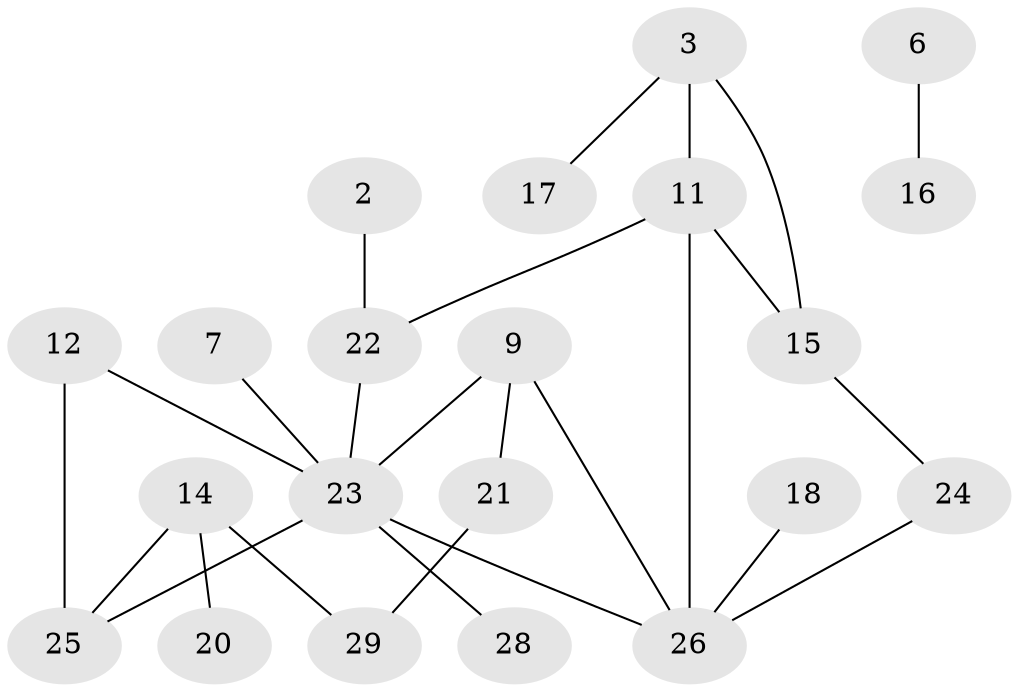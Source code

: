 // original degree distribution, {0: 0.13793103448275862, 1: 0.25862068965517243, 4: 0.1206896551724138, 3: 0.1724137931034483, 2: 0.27586206896551724, 5: 0.017241379310344827, 6: 0.017241379310344827}
// Generated by graph-tools (version 1.1) at 2025/00/03/09/25 03:00:42]
// undirected, 21 vertices, 25 edges
graph export_dot {
graph [start="1"]
  node [color=gray90,style=filled];
  2;
  3;
  6;
  7;
  9;
  11;
  12;
  14;
  15;
  16;
  17;
  18;
  20;
  21;
  22;
  23;
  24;
  25;
  26;
  28;
  29;
  2 -- 22 [weight=1.0];
  3 -- 11 [weight=1.0];
  3 -- 15 [weight=1.0];
  3 -- 17 [weight=1.0];
  6 -- 16 [weight=1.0];
  7 -- 23 [weight=1.0];
  9 -- 21 [weight=1.0];
  9 -- 23 [weight=1.0];
  9 -- 26 [weight=1.0];
  11 -- 15 [weight=1.0];
  11 -- 22 [weight=1.0];
  11 -- 26 [weight=2.0];
  12 -- 23 [weight=1.0];
  12 -- 25 [weight=1.0];
  14 -- 20 [weight=1.0];
  14 -- 25 [weight=1.0];
  14 -- 29 [weight=1.0];
  15 -- 24 [weight=1.0];
  18 -- 26 [weight=1.0];
  21 -- 29 [weight=1.0];
  22 -- 23 [weight=2.0];
  23 -- 25 [weight=1.0];
  23 -- 26 [weight=1.0];
  23 -- 28 [weight=1.0];
  24 -- 26 [weight=1.0];
}
